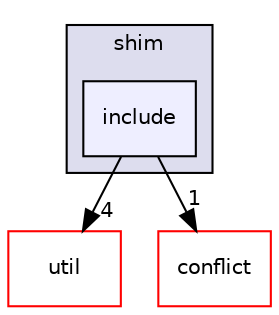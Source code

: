 digraph "ext_comps/shim/include" {
  compound=true
  node [ fontsize="10", fontname="Helvetica"];
  edge [ labelfontsize="10", labelfontname="Helvetica"];
  subgraph clusterdir_6c4861834e4980f643fd42e1bccda41f {
    graph [ bgcolor="#ddddee", pencolor="black", label="shim" fontname="Helvetica", fontsize="10", URL="dir_6c4861834e4980f643fd42e1bccda41f.html"]
  dir_74dfbba08cf6ef0a71c77669f06dfb6d [shape=box, label="include", style="filled", fillcolor="#eeeeff", pencolor="black", URL="dir_74dfbba08cf6ef0a71c77669f06dfb6d.html"];
  }
  dir_23ec12649285f9fabf3a6b7380226c28 [shape=box label="util" fillcolor="white" style="filled" color="red" URL="dir_23ec12649285f9fabf3a6b7380226c28.html"];
  dir_90773cd7cea9981a02d706a4ae4d09c1 [shape=box label="conflict" fillcolor="white" style="filled" color="red" URL="dir_90773cd7cea9981a02d706a4ae4d09c1.html"];
  dir_74dfbba08cf6ef0a71c77669f06dfb6d->dir_23ec12649285f9fabf3a6b7380226c28 [headlabel="4", labeldistance=1.5 headhref="dir_000019_000028.html"];
  dir_74dfbba08cf6ef0a71c77669f06dfb6d->dir_90773cd7cea9981a02d706a4ae4d09c1 [headlabel="1", labeldistance=1.5 headhref="dir_000019_000012.html"];
}
